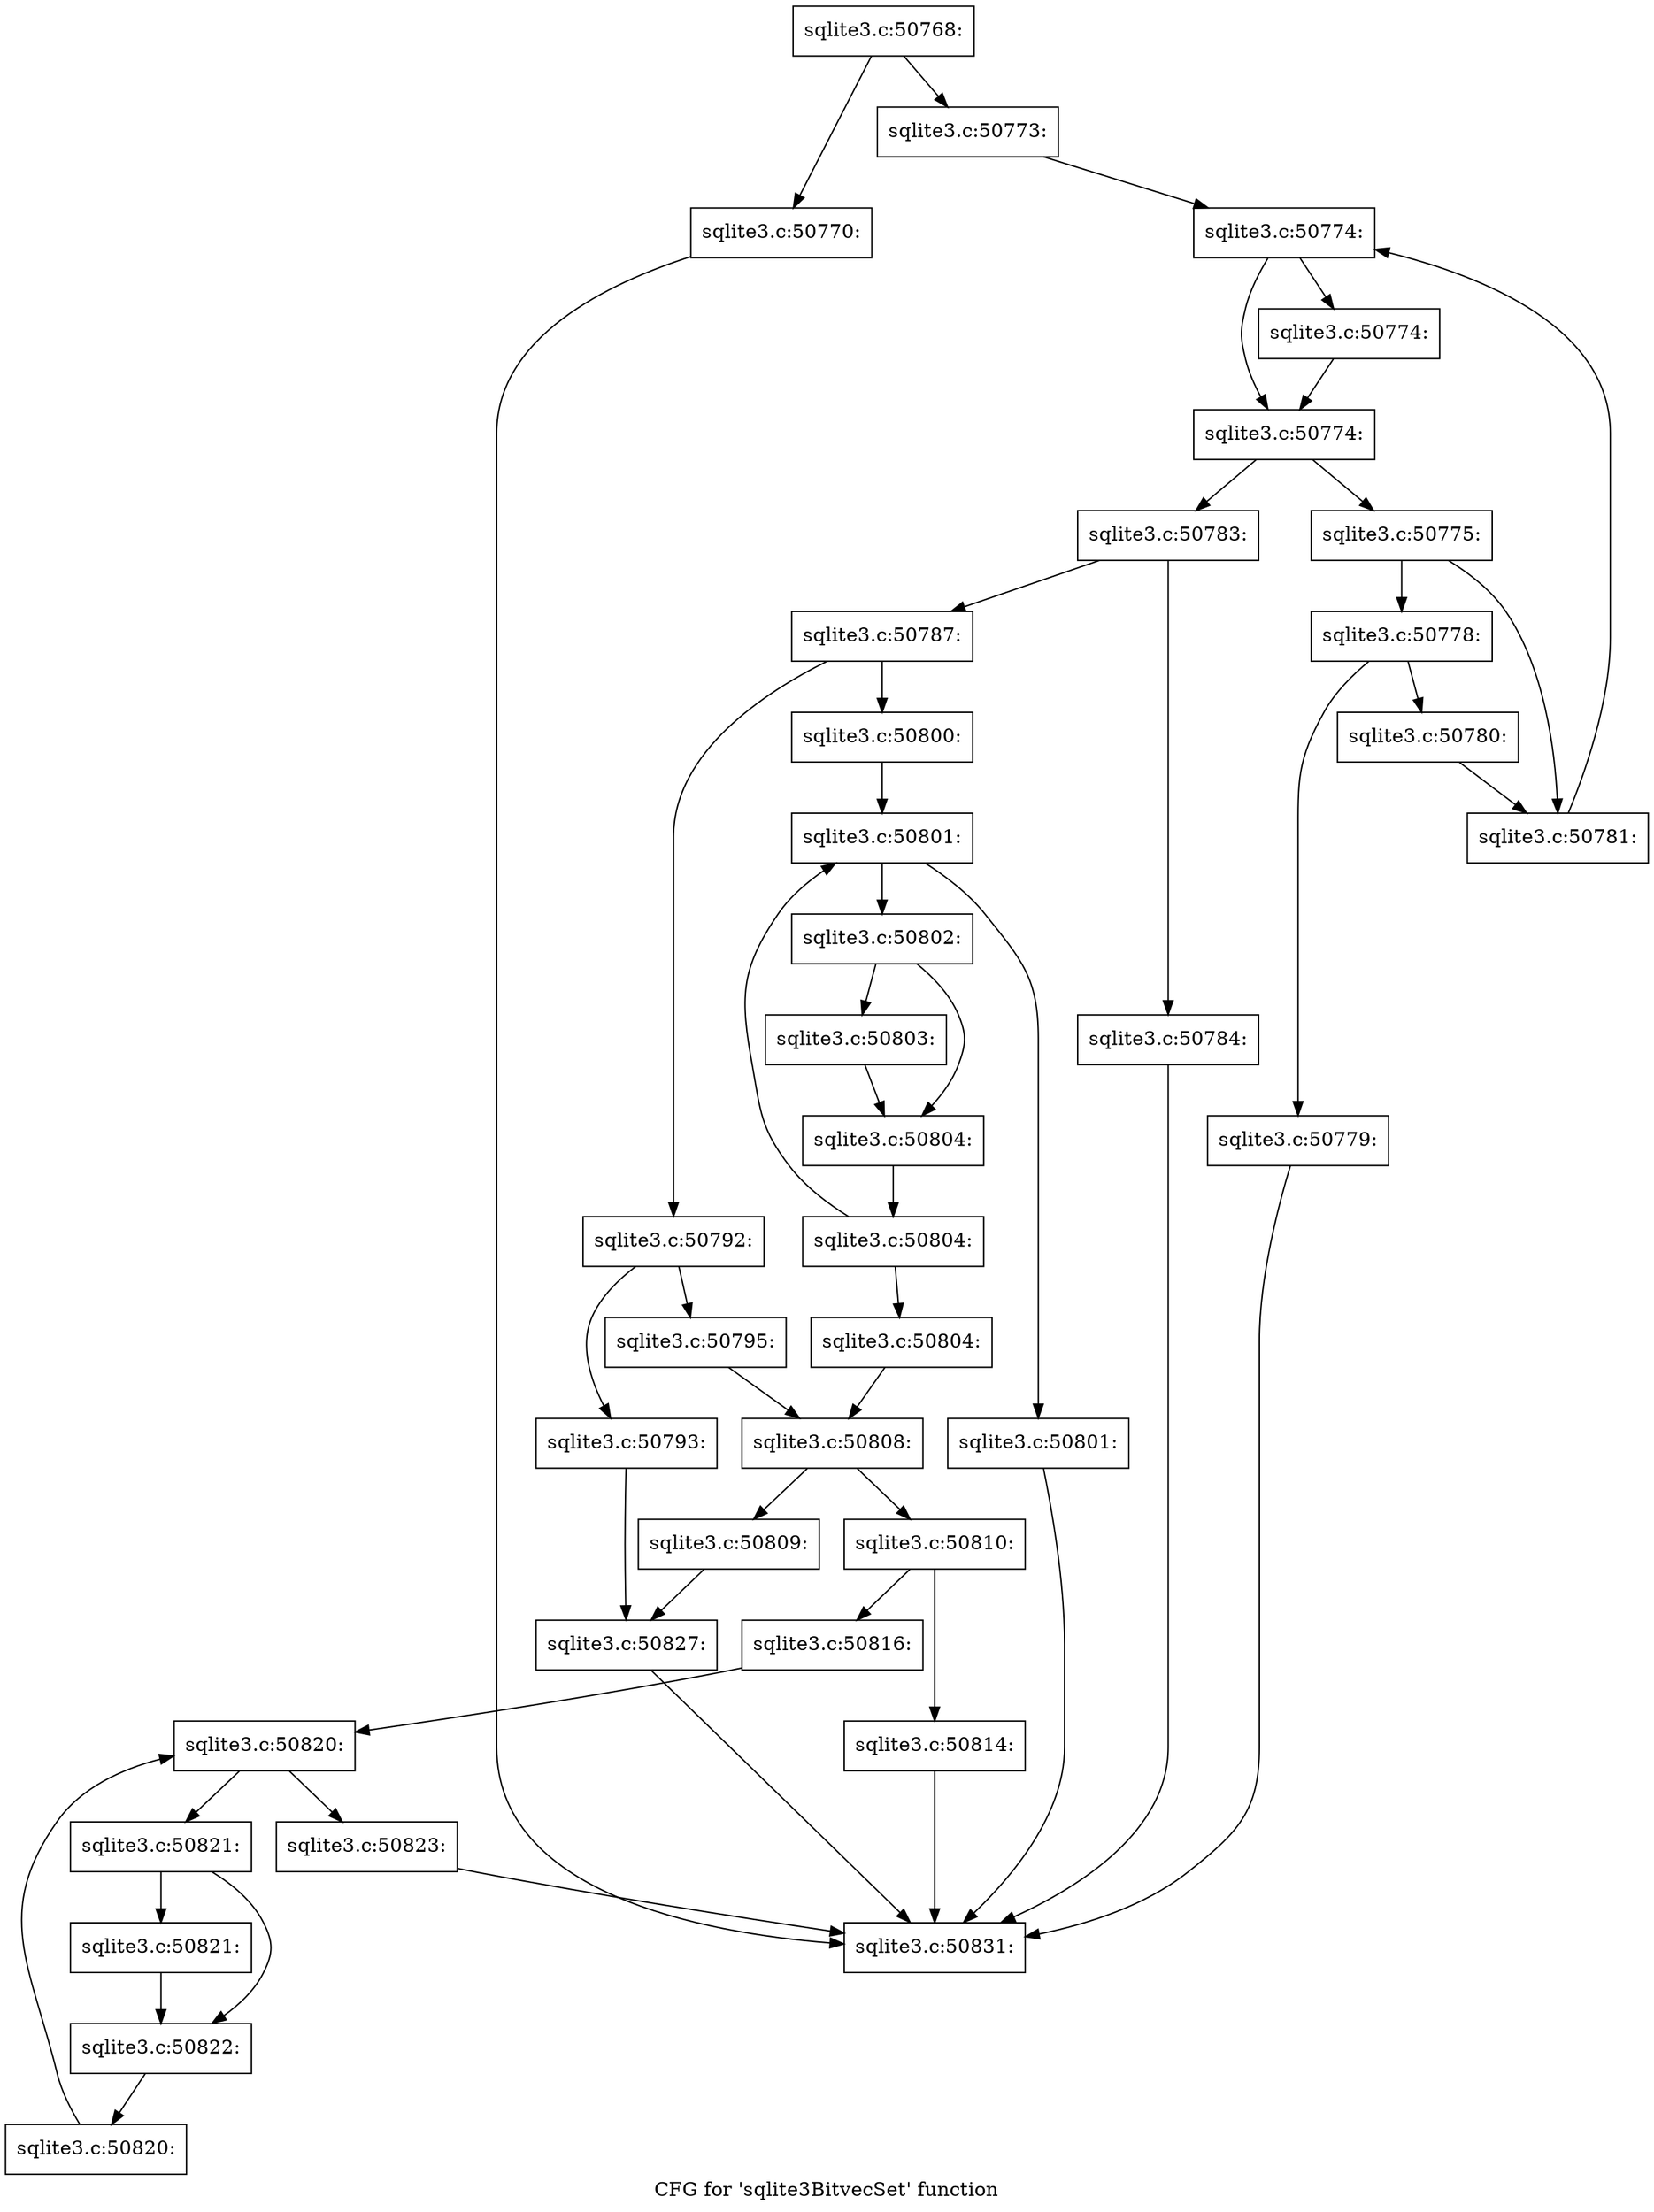 digraph "CFG for 'sqlite3BitvecSet' function" {
	label="CFG for 'sqlite3BitvecSet' function";

	Node0x55c0f73787b0 [shape=record,label="{sqlite3.c:50768:}"];
	Node0x55c0f73787b0 -> Node0x55c0f737d2e0;
	Node0x55c0f73787b0 -> Node0x55c0f737d3f0;
	Node0x55c0f737d2e0 [shape=record,label="{sqlite3.c:50770:}"];
	Node0x55c0f737d2e0 -> Node0x55c0f57d5390;
	Node0x55c0f737d3f0 [shape=record,label="{sqlite3.c:50773:}"];
	Node0x55c0f737d3f0 -> Node0x55c0f737e060;
	Node0x55c0f737e060 [shape=record,label="{sqlite3.c:50774:}"];
	Node0x55c0f737e060 -> Node0x55c0f737e290;
	Node0x55c0f737e060 -> Node0x55c0f737e240;
	Node0x55c0f737e290 [shape=record,label="{sqlite3.c:50774:}"];
	Node0x55c0f737e290 -> Node0x55c0f737e240;
	Node0x55c0f737e240 [shape=record,label="{sqlite3.c:50774:}"];
	Node0x55c0f737e240 -> Node0x55c0f737eb40;
	Node0x55c0f737e240 -> Node0x55c0f737e1c0;
	Node0x55c0f737eb40 [shape=record,label="{sqlite3.c:50775:}"];
	Node0x55c0f737eb40 -> Node0x55c0f737f810;
	Node0x55c0f737eb40 -> Node0x55c0f737f860;
	Node0x55c0f737f810 [shape=record,label="{sqlite3.c:50778:}"];
	Node0x55c0f737f810 -> Node0x55c0f57d5580;
	Node0x55c0f737f810 -> Node0x55c0f73806c0;
	Node0x55c0f57d5580 [shape=record,label="{sqlite3.c:50779:}"];
	Node0x55c0f57d5580 -> Node0x55c0f57d5390;
	Node0x55c0f73806c0 [shape=record,label="{sqlite3.c:50780:}"];
	Node0x55c0f73806c0 -> Node0x55c0f737f860;
	Node0x55c0f737f860 [shape=record,label="{sqlite3.c:50781:}"];
	Node0x55c0f737f860 -> Node0x55c0f737e060;
	Node0x55c0f737e1c0 [shape=record,label="{sqlite3.c:50783:}"];
	Node0x55c0f737e1c0 -> Node0x55c0f73818e0;
	Node0x55c0f737e1c0 -> Node0x55c0f7381930;
	Node0x55c0f73818e0 [shape=record,label="{sqlite3.c:50784:}"];
	Node0x55c0f73818e0 -> Node0x55c0f57d5390;
	Node0x55c0f7381930 [shape=record,label="{sqlite3.c:50787:}"];
	Node0x55c0f7381930 -> Node0x55c0f7382ff0;
	Node0x55c0f7381930 -> Node0x55c0f7382fa0;
	Node0x55c0f7382fa0 [shape=record,label="{sqlite3.c:50792:}"];
	Node0x55c0f7382fa0 -> Node0x55c0f7383700;
	Node0x55c0f7382fa0 -> Node0x55c0f73837a0;
	Node0x55c0f7383700 [shape=record,label="{sqlite3.c:50793:}"];
	Node0x55c0f7383700 -> Node0x55c0f73845b0;
	Node0x55c0f73837a0 [shape=record,label="{sqlite3.c:50795:}"];
	Node0x55c0f73837a0 -> Node0x55c0f7384700;
	Node0x55c0f7382ff0 [shape=record,label="{sqlite3.c:50800:}"];
	Node0x55c0f7382ff0 -> Node0x55c0f73849c0;
	Node0x55c0f73849c0 [shape=record,label="{sqlite3.c:50801:}"];
	Node0x55c0f73849c0 -> Node0x55c0f7384b90;
	Node0x55c0f73849c0 -> Node0x55c0f7384be0;
	Node0x55c0f7384b90 [shape=record,label="{sqlite3.c:50801:}"];
	Node0x55c0f7384b90 -> Node0x55c0f57d5390;
	Node0x55c0f7384be0 [shape=record,label="{sqlite3.c:50802:}"];
	Node0x55c0f7384be0 -> Node0x55c0f73856d0;
	Node0x55c0f7384be0 -> Node0x55c0f7385720;
	Node0x55c0f73856d0 [shape=record,label="{sqlite3.c:50803:}"];
	Node0x55c0f73856d0 -> Node0x55c0f7385720;
	Node0x55c0f7385720 [shape=record,label="{sqlite3.c:50804:}"];
	Node0x55c0f7385720 -> Node0x55c0f7384970;
	Node0x55c0f7384970 [shape=record,label="{sqlite3.c:50804:}"];
	Node0x55c0f7384970 -> Node0x55c0f73849c0;
	Node0x55c0f7384970 -> Node0x55c0f7383750;
	Node0x55c0f7383750 [shape=record,label="{sqlite3.c:50804:}"];
	Node0x55c0f7383750 -> Node0x55c0f7384700;
	Node0x55c0f7384700 [shape=record,label="{sqlite3.c:50808:}"];
	Node0x55c0f7384700 -> Node0x55c0f7386520;
	Node0x55c0f7384700 -> Node0x55c0f7386570;
	Node0x55c0f7386520 [shape=record,label="{sqlite3.c:50810:}"];
	Node0x55c0f7386520 -> Node0x55c0f73875a0;
	Node0x55c0f7386520 -> Node0x55c0f7387640;
	Node0x55c0f73875a0 [shape=record,label="{sqlite3.c:50814:}"];
	Node0x55c0f73875a0 -> Node0x55c0f57d5390;
	Node0x55c0f7387640 [shape=record,label="{sqlite3.c:50816:}"];
	Node0x55c0f7387640 -> Node0x55c0f7389360;
	Node0x55c0f7389360 [shape=record,label="{sqlite3.c:50820:}"];
	Node0x55c0f7389360 -> Node0x55c0f7389580;
	Node0x55c0f7389360 -> Node0x55c0f73891b0;
	Node0x55c0f7389580 [shape=record,label="{sqlite3.c:50821:}"];
	Node0x55c0f7389580 -> Node0x55c0f7389a00;
	Node0x55c0f7389580 -> Node0x55c0f7389a50;
	Node0x55c0f7389a00 [shape=record,label="{sqlite3.c:50821:}"];
	Node0x55c0f7389a00 -> Node0x55c0f7389a50;
	Node0x55c0f7389a50 [shape=record,label="{sqlite3.c:50822:}"];
	Node0x55c0f7389a50 -> Node0x55c0f73894f0;
	Node0x55c0f73894f0 [shape=record,label="{sqlite3.c:50820:}"];
	Node0x55c0f73894f0 -> Node0x55c0f7389360;
	Node0x55c0f73891b0 [shape=record,label="{sqlite3.c:50823:}"];
	Node0x55c0f73891b0 -> Node0x55c0f57d5390;
	Node0x55c0f7386570 [shape=record,label="{sqlite3.c:50809:}"];
	Node0x55c0f7386570 -> Node0x55c0f73845b0;
	Node0x55c0f73845b0 [shape=record,label="{sqlite3.c:50827:}"];
	Node0x55c0f73845b0 -> Node0x55c0f57d5390;
	Node0x55c0f57d5390 [shape=record,label="{sqlite3.c:50831:}"];
}
